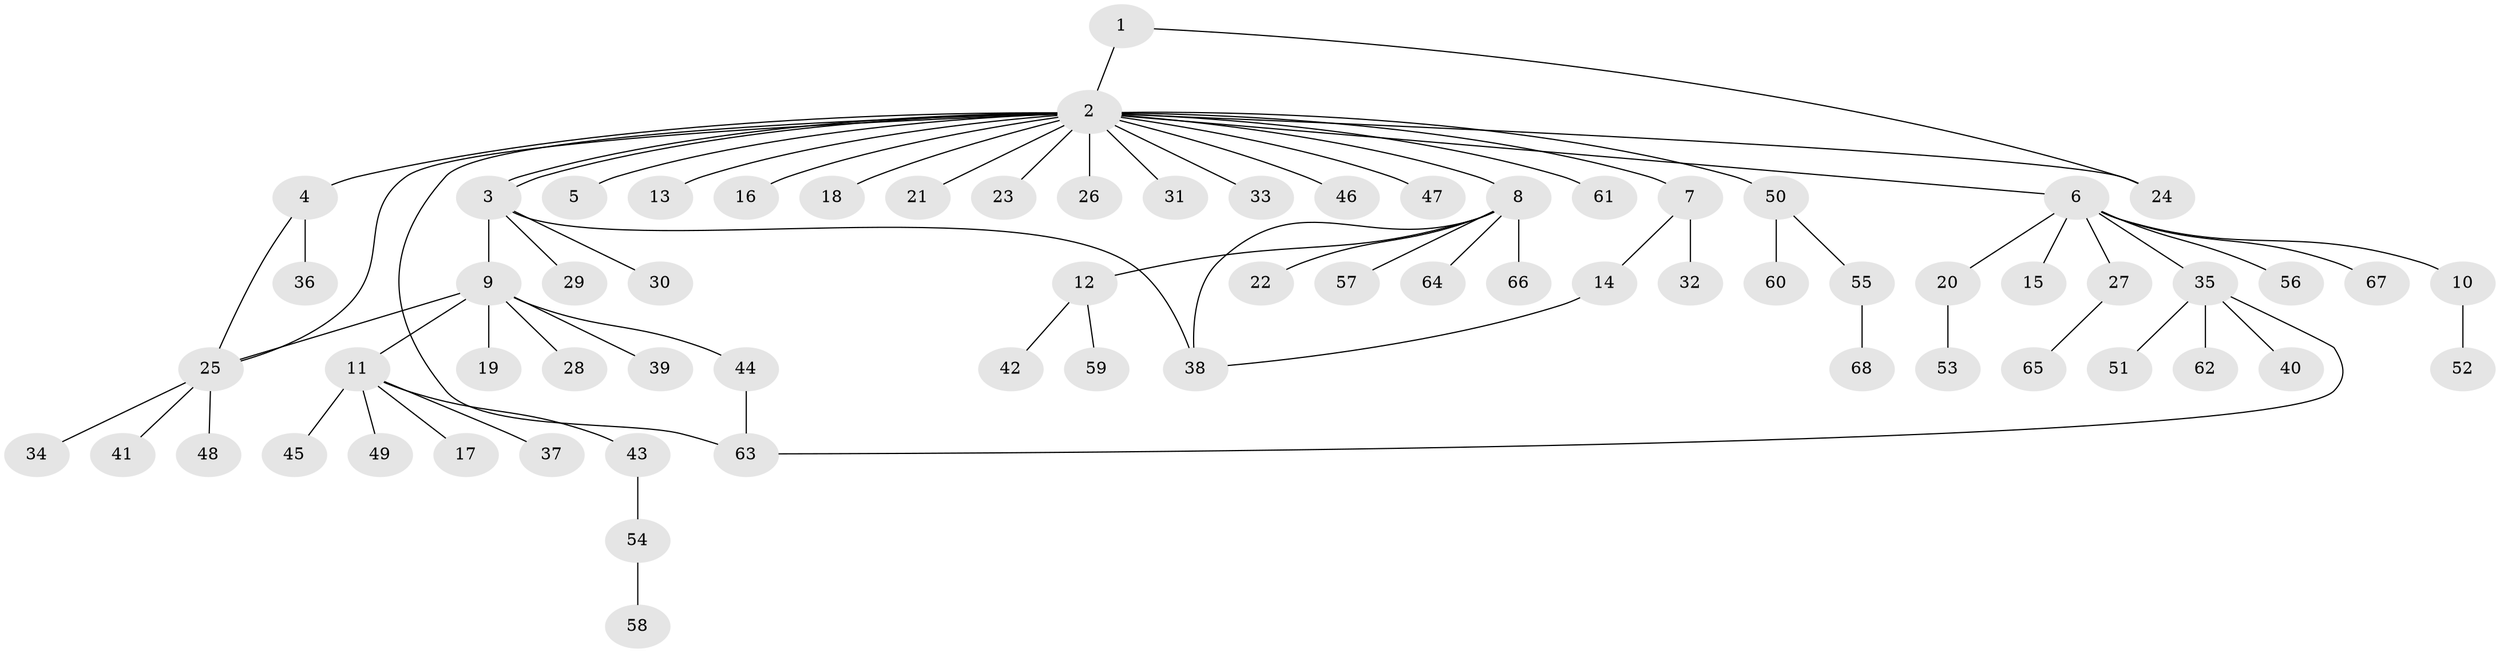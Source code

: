 // Generated by graph-tools (version 1.1) at 2025/01/03/09/25 03:01:48]
// undirected, 68 vertices, 75 edges
graph export_dot {
graph [start="1"]
  node [color=gray90,style=filled];
  1;
  2;
  3;
  4;
  5;
  6;
  7;
  8;
  9;
  10;
  11;
  12;
  13;
  14;
  15;
  16;
  17;
  18;
  19;
  20;
  21;
  22;
  23;
  24;
  25;
  26;
  27;
  28;
  29;
  30;
  31;
  32;
  33;
  34;
  35;
  36;
  37;
  38;
  39;
  40;
  41;
  42;
  43;
  44;
  45;
  46;
  47;
  48;
  49;
  50;
  51;
  52;
  53;
  54;
  55;
  56;
  57;
  58;
  59;
  60;
  61;
  62;
  63;
  64;
  65;
  66;
  67;
  68;
  1 -- 2;
  1 -- 24;
  2 -- 3;
  2 -- 3;
  2 -- 4;
  2 -- 5;
  2 -- 6;
  2 -- 7;
  2 -- 8;
  2 -- 13;
  2 -- 16;
  2 -- 18;
  2 -- 21;
  2 -- 23;
  2 -- 24;
  2 -- 25;
  2 -- 26;
  2 -- 31;
  2 -- 33;
  2 -- 46;
  2 -- 47;
  2 -- 50;
  2 -- 61;
  2 -- 63;
  3 -- 9;
  3 -- 29;
  3 -- 30;
  3 -- 38;
  4 -- 25;
  4 -- 36;
  6 -- 10;
  6 -- 15;
  6 -- 20;
  6 -- 27;
  6 -- 35;
  6 -- 56;
  6 -- 67;
  7 -- 14;
  7 -- 32;
  8 -- 12;
  8 -- 22;
  8 -- 38;
  8 -- 57;
  8 -- 64;
  8 -- 66;
  9 -- 11;
  9 -- 19;
  9 -- 25;
  9 -- 28;
  9 -- 39;
  9 -- 44;
  10 -- 52;
  11 -- 17;
  11 -- 37;
  11 -- 43;
  11 -- 45;
  11 -- 49;
  12 -- 42;
  12 -- 59;
  14 -- 38;
  20 -- 53;
  25 -- 34;
  25 -- 41;
  25 -- 48;
  27 -- 65;
  35 -- 40;
  35 -- 51;
  35 -- 62;
  35 -- 63;
  43 -- 54;
  44 -- 63;
  50 -- 55;
  50 -- 60;
  54 -- 58;
  55 -- 68;
}
